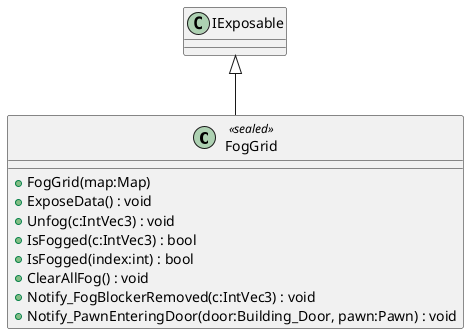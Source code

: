 @startuml
class FogGrid <<sealed>> {
    + FogGrid(map:Map)
    + ExposeData() : void
    + Unfog(c:IntVec3) : void
    + IsFogged(c:IntVec3) : bool
    + IsFogged(index:int) : bool
    + ClearAllFog() : void
    + Notify_FogBlockerRemoved(c:IntVec3) : void
    + Notify_PawnEnteringDoor(door:Building_Door, pawn:Pawn) : void
}
IExposable <|-- FogGrid
@enduml
